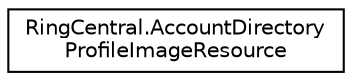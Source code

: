 digraph "Graphical Class Hierarchy"
{
 // LATEX_PDF_SIZE
  edge [fontname="Helvetica",fontsize="10",labelfontname="Helvetica",labelfontsize="10"];
  node [fontname="Helvetica",fontsize="10",shape=record];
  rankdir="LR";
  Node0 [label="RingCentral.AccountDirectory\lProfileImageResource",height=0.2,width=0.4,color="black", fillcolor="white", style="filled",URL="$classRingCentral_1_1AccountDirectoryProfileImageResource.html",tooltip=" "];
}
